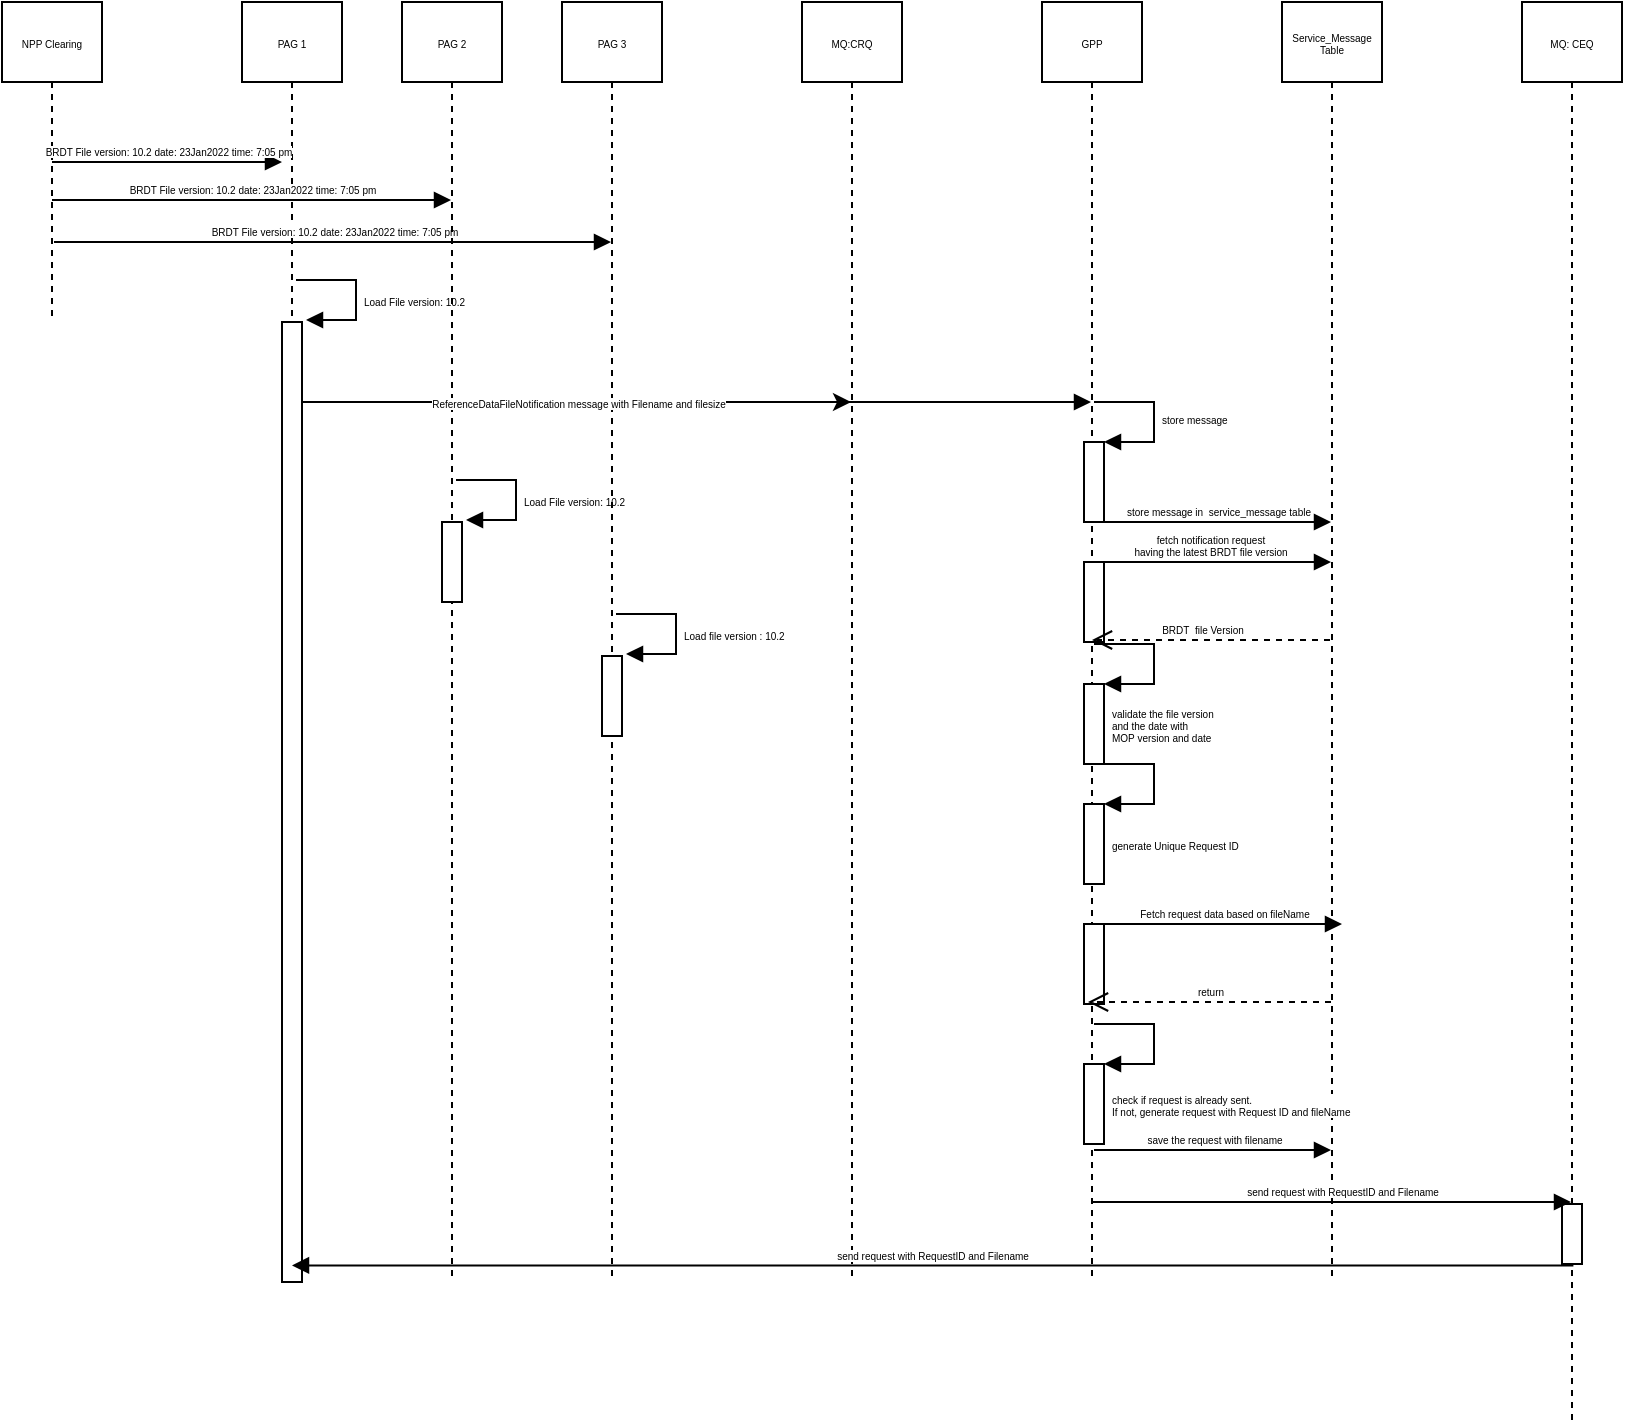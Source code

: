 <mxfile version="16.2.7" type="device"><diagram id="SuTPE-ei1b4PkDI_nWVp" name="Page-1"><mxGraphModel dx="300" dy="173" grid="1" gridSize="10" guides="1" tooltips="1" connect="1" arrows="1" fold="1" page="1" pageScale="1" pageWidth="1100" pageHeight="850" math="0" shadow="0"><root><mxCell id="0"/><mxCell id="1" parent="0"/><mxCell id="md5HjPPJRePlEc3-Q4r5-24" value="NPP Clearing" style="shape=umlLifeline;perimeter=lifelinePerimeter;whiteSpace=wrap;html=1;container=1;collapsible=0;recursiveResize=0;outlineConnect=0;fontSize=5;" vertex="1" parent="1"><mxGeometry x="40" y="40" width="50" height="160" as="geometry"/></mxCell><mxCell id="md5HjPPJRePlEc3-Q4r5-25" value="PAG 1" style="shape=umlLifeline;perimeter=lifelinePerimeter;whiteSpace=wrap;html=1;container=1;collapsible=0;recursiveResize=0;outlineConnect=0;fontSize=5;" vertex="1" parent="1"><mxGeometry x="160" y="40" width="50" height="640" as="geometry"/></mxCell><mxCell id="md5HjPPJRePlEc3-Q4r5-36" value="" style="html=1;points=[];perimeter=orthogonalPerimeter;fontSize=5;" vertex="1" parent="md5HjPPJRePlEc3-Q4r5-25"><mxGeometry x="20" y="160" width="10" height="480" as="geometry"/></mxCell><mxCell id="md5HjPPJRePlEc3-Q4r5-41" value="BRDT File version: 10.2 date: 23Jan2022 time: 7:05 pm" style="html=1;verticalAlign=bottom;endArrow=block;rounded=0;fontSize=5;" edge="1" parent="md5HjPPJRePlEc3-Q4r5-25" target="md5HjPPJRePlEc3-Q4r5-31"><mxGeometry width="80" relative="1" as="geometry"><mxPoint x="-94" y="120" as="sourcePoint"/><mxPoint x="105.5" y="120" as="targetPoint"/></mxGeometry></mxCell><mxCell id="md5HjPPJRePlEc3-Q4r5-39" value="Load File version: 10.2" style="edgeStyle=orthogonalEdgeStyle;html=1;align=left;spacingLeft=2;endArrow=block;rounded=0;entryX=1;entryY=0;fontSize=5;" edge="1" parent="md5HjPPJRePlEc3-Q4r5-25"><mxGeometry x="0.067" relative="1" as="geometry"><mxPoint x="27" y="139" as="sourcePoint"/><Array as="points"><mxPoint x="57" y="139"/></Array><mxPoint x="32" y="159" as="targetPoint"/><mxPoint as="offset"/></mxGeometry></mxCell><mxCell id="md5HjPPJRePlEc3-Q4r5-26" value="MQ:CRQ" style="shape=umlLifeline;perimeter=lifelinePerimeter;whiteSpace=wrap;html=1;container=1;collapsible=0;recursiveResize=0;outlineConnect=0;fontSize=5;" vertex="1" parent="1"><mxGeometry x="440" y="40" width="50" height="640" as="geometry"/></mxCell><mxCell id="md5HjPPJRePlEc3-Q4r5-27" value="GPP" style="shape=umlLifeline;perimeter=lifelinePerimeter;whiteSpace=wrap;html=1;container=1;collapsible=0;recursiveResize=0;outlineConnect=0;fontSize=5;" vertex="1" parent="1"><mxGeometry x="560" y="40" width="50" height="640" as="geometry"/></mxCell><mxCell id="md5HjPPJRePlEc3-Q4r5-48" value="" style="html=1;points=[];perimeter=orthogonalPerimeter;fontSize=5;" vertex="1" parent="md5HjPPJRePlEc3-Q4r5-27"><mxGeometry x="21" y="220" width="10" height="40" as="geometry"/></mxCell><mxCell id="md5HjPPJRePlEc3-Q4r5-49" value="store message&amp;nbsp;" style="edgeStyle=orthogonalEdgeStyle;html=1;align=left;spacingLeft=2;endArrow=block;rounded=0;entryX=1;entryY=0;fontSize=5;" edge="1" target="md5HjPPJRePlEc3-Q4r5-48" parent="md5HjPPJRePlEc3-Q4r5-27"><mxGeometry relative="1" as="geometry"><mxPoint x="26" y="200" as="sourcePoint"/><Array as="points"><mxPoint x="56" y="200"/></Array></mxGeometry></mxCell><mxCell id="md5HjPPJRePlEc3-Q4r5-54" value="" style="html=1;points=[];perimeter=orthogonalPerimeter;fontSize=5;" vertex="1" parent="md5HjPPJRePlEc3-Q4r5-27"><mxGeometry x="21" y="341" width="10" height="40" as="geometry"/></mxCell><mxCell id="md5HjPPJRePlEc3-Q4r5-55" value="validate the file version &lt;br&gt;and the date with &lt;br&gt;MOP version and date&amp;nbsp;" style="edgeStyle=orthogonalEdgeStyle;html=1;align=left;spacingLeft=2;endArrow=block;rounded=0;entryX=1;entryY=0;fontSize=5;" edge="1" target="md5HjPPJRePlEc3-Q4r5-54" parent="md5HjPPJRePlEc3-Q4r5-27"><mxGeometry x="1" y="20" relative="1" as="geometry"><mxPoint x="26" y="321" as="sourcePoint"/><Array as="points"><mxPoint x="56" y="321"/></Array><mxPoint as="offset"/></mxGeometry></mxCell><mxCell id="md5HjPPJRePlEc3-Q4r5-60" value="" style="html=1;points=[];perimeter=orthogonalPerimeter;fontSize=5;" vertex="1" parent="md5HjPPJRePlEc3-Q4r5-27"><mxGeometry x="21" y="280" width="10" height="40" as="geometry"/></mxCell><mxCell id="md5HjPPJRePlEc3-Q4r5-28" value="Service_Message Table" style="shape=umlLifeline;perimeter=lifelinePerimeter;whiteSpace=wrap;html=1;container=1;collapsible=0;recursiveResize=0;outlineConnect=0;fontSize=5;" vertex="1" parent="1"><mxGeometry x="680" y="40" width="50" height="640" as="geometry"/></mxCell><mxCell id="md5HjPPJRePlEc3-Q4r5-29" value="MQ: CEQ" style="shape=umlLifeline;perimeter=lifelinePerimeter;whiteSpace=wrap;html=1;container=1;collapsible=0;recursiveResize=0;outlineConnect=0;fontSize=5;" vertex="1" parent="1"><mxGeometry x="800" y="40" width="50" height="710" as="geometry"/></mxCell><mxCell id="md5HjPPJRePlEc3-Q4r5-80" value="" style="html=1;points=[];perimeter=orthogonalPerimeter;fontSize=5;" vertex="1" parent="md5HjPPJRePlEc3-Q4r5-29"><mxGeometry x="20" y="601" width="10" height="30" as="geometry"/></mxCell><mxCell id="md5HjPPJRePlEc3-Q4r5-30" value="PAG 2" style="shape=umlLifeline;perimeter=lifelinePerimeter;whiteSpace=wrap;html=1;container=1;collapsible=0;recursiveResize=0;outlineConnect=0;fontSize=5;" vertex="1" parent="1"><mxGeometry x="240" y="40" width="50" height="640" as="geometry"/></mxCell><mxCell id="md5HjPPJRePlEc3-Q4r5-42" value="" style="html=1;points=[];perimeter=orthogonalPerimeter;fontSize=5;" vertex="1" parent="md5HjPPJRePlEc3-Q4r5-30"><mxGeometry x="20" y="260" width="10" height="40" as="geometry"/></mxCell><mxCell id="md5HjPPJRePlEc3-Q4r5-43" value="Load File version: 10.2" style="edgeStyle=orthogonalEdgeStyle;html=1;align=left;spacingLeft=2;endArrow=block;rounded=0;entryX=1;entryY=0;fontSize=5;" edge="1" parent="md5HjPPJRePlEc3-Q4r5-30"><mxGeometry x="0.067" relative="1" as="geometry"><mxPoint x="27" y="239" as="sourcePoint"/><Array as="points"><mxPoint x="57" y="239"/></Array><mxPoint x="32" y="259" as="targetPoint"/><mxPoint as="offset"/></mxGeometry></mxCell><mxCell id="md5HjPPJRePlEc3-Q4r5-31" value="PAG 3" style="shape=umlLifeline;perimeter=lifelinePerimeter;whiteSpace=wrap;html=1;container=1;collapsible=0;recursiveResize=0;outlineConnect=0;fontSize=5;" vertex="1" parent="1"><mxGeometry x="320" y="40" width="50" height="640" as="geometry"/></mxCell><mxCell id="md5HjPPJRePlEc3-Q4r5-44" value="" style="html=1;points=[];perimeter=orthogonalPerimeter;fontSize=5;" vertex="1" parent="md5HjPPJRePlEc3-Q4r5-31"><mxGeometry x="20" y="327" width="10" height="40" as="geometry"/></mxCell><mxCell id="md5HjPPJRePlEc3-Q4r5-45" value="Load file version : 10.2" style="edgeStyle=orthogonalEdgeStyle;html=1;align=left;spacingLeft=2;endArrow=block;rounded=0;entryX=1;entryY=0;fontSize=5;" edge="1" parent="md5HjPPJRePlEc3-Q4r5-31"><mxGeometry x="0.067" relative="1" as="geometry"><mxPoint x="27" y="306" as="sourcePoint"/><Array as="points"><mxPoint x="57" y="306"/></Array><mxPoint x="32" y="326" as="targetPoint"/><mxPoint as="offset"/></mxGeometry></mxCell><mxCell id="md5HjPPJRePlEc3-Q4r5-34" value="BRDT File version: 10.2 date: 23Jan2022 time: 7:05 pm" style="html=1;verticalAlign=bottom;endArrow=block;rounded=0;fontSize=5;" edge="1" parent="1" source="md5HjPPJRePlEc3-Q4r5-24"><mxGeometry width="80" relative="1" as="geometry"><mxPoint x="70" y="120" as="sourcePoint"/><mxPoint x="180" y="120" as="targetPoint"/></mxGeometry></mxCell><mxCell id="md5HjPPJRePlEc3-Q4r5-40" value="BRDT File version: 10.2 date: 23Jan2022 time: 7:05 pm" style="html=1;verticalAlign=bottom;endArrow=block;rounded=0;fontSize=5;" edge="1" parent="1"><mxGeometry width="80" relative="1" as="geometry"><mxPoint x="65" y="139" as="sourcePoint"/><mxPoint x="264.5" y="139" as="targetPoint"/></mxGeometry></mxCell><mxCell id="md5HjPPJRePlEc3-Q4r5-46" value="Re" style="endArrow=classic;html=1;rounded=0;fontSize=5;" edge="1" parent="1" target="md5HjPPJRePlEc3-Q4r5-26"><mxGeometry relative="1" as="geometry"><mxPoint x="190" y="240" as="sourcePoint"/><mxPoint x="430" y="240" as="targetPoint"/></mxGeometry></mxCell><mxCell id="md5HjPPJRePlEc3-Q4r5-47" value="ReferenceDataFileNotification message with Filename and filesize" style="edgeLabel;resizable=0;html=1;align=center;verticalAlign=middle;fontSize=5;" connectable="0" vertex="1" parent="md5HjPPJRePlEc3-Q4r5-46"><mxGeometry relative="1" as="geometry"/></mxCell><mxCell id="md5HjPPJRePlEc3-Q4r5-51" value="" style="html=1;verticalAlign=bottom;endArrow=block;rounded=0;fontSize=5;" edge="1" parent="1" target="md5HjPPJRePlEc3-Q4r5-27"><mxGeometry width="80" relative="1" as="geometry"><mxPoint x="460" y="240" as="sourcePoint"/><mxPoint x="540" y="240" as="targetPoint"/></mxGeometry></mxCell><mxCell id="md5HjPPJRePlEc3-Q4r5-52" value="store message in&amp;nbsp; service_message table" style="html=1;verticalAlign=bottom;endArrow=block;rounded=0;fontSize=5;" edge="1" parent="1" target="md5HjPPJRePlEc3-Q4r5-28"><mxGeometry width="80" relative="1" as="geometry"><mxPoint x="590" y="300" as="sourcePoint"/><mxPoint x="670" y="300" as="targetPoint"/></mxGeometry></mxCell><mxCell id="md5HjPPJRePlEc3-Q4r5-58" value="" style="html=1;points=[];perimeter=orthogonalPerimeter;fontSize=5;" vertex="1" parent="1"><mxGeometry x="581" y="441" width="10" height="40" as="geometry"/></mxCell><mxCell id="md5HjPPJRePlEc3-Q4r5-59" value="generate Unique Request ID" style="edgeStyle=orthogonalEdgeStyle;html=1;align=left;spacingLeft=2;endArrow=block;rounded=0;entryX=1;entryY=0;fontSize=5;" edge="1" parent="1" target="md5HjPPJRePlEc3-Q4r5-58"><mxGeometry x="1" y="20" relative="1" as="geometry"><mxPoint x="586" y="421" as="sourcePoint"/><Array as="points"><mxPoint x="616" y="421"/></Array><mxPoint as="offset"/></mxGeometry></mxCell><mxCell id="md5HjPPJRePlEc3-Q4r5-62" value="fetch notification request &lt;br&gt;having the latest BRDT file version" style="html=1;verticalAlign=bottom;endArrow=block;rounded=0;fontSize=5;" edge="1" parent="1"><mxGeometry width="80" relative="1" as="geometry"><mxPoint x="583" y="320" as="sourcePoint"/><mxPoint x="704.5" y="320" as="targetPoint"/></mxGeometry></mxCell><mxCell id="md5HjPPJRePlEc3-Q4r5-67" value="BRDT&amp;nbsp; file Version" style="html=1;verticalAlign=bottom;endArrow=open;dashed=1;endSize=8;rounded=0;fontSize=5;" edge="1" parent="1" target="md5HjPPJRePlEc3-Q4r5-27"><mxGeometry x="0.076" relative="1" as="geometry"><mxPoint x="704" y="359" as="sourcePoint"/><mxPoint x="624" y="359" as="targetPoint"/><mxPoint as="offset"/></mxGeometry></mxCell><mxCell id="md5HjPPJRePlEc3-Q4r5-68" value="" style="html=1;points=[];perimeter=orthogonalPerimeter;fontSize=5;" vertex="1" parent="1"><mxGeometry x="581" y="501" width="10" height="40" as="geometry"/></mxCell><mxCell id="md5HjPPJRePlEc3-Q4r5-70" value="Fetch request data based on fileName" style="html=1;verticalAlign=bottom;endArrow=block;rounded=0;fontSize=5;" edge="1" parent="1"><mxGeometry width="80" relative="1" as="geometry"><mxPoint x="591" y="501" as="sourcePoint"/><mxPoint x="710" y="501" as="targetPoint"/></mxGeometry></mxCell><mxCell id="md5HjPPJRePlEc3-Q4r5-71" value="return" style="html=1;verticalAlign=bottom;endArrow=open;dashed=1;endSize=8;rounded=0;fontSize=5;" edge="1" parent="1" source="md5HjPPJRePlEc3-Q4r5-28"><mxGeometry relative="1" as="geometry"><mxPoint x="663" y="540" as="sourcePoint"/><mxPoint x="583" y="540" as="targetPoint"/></mxGeometry></mxCell><mxCell id="md5HjPPJRePlEc3-Q4r5-72" value="" style="html=1;points=[];perimeter=orthogonalPerimeter;fontSize=5;" vertex="1" parent="1"><mxGeometry x="581" y="571" width="10" height="40" as="geometry"/></mxCell><mxCell id="md5HjPPJRePlEc3-Q4r5-73" value="check if request is already sent.&amp;nbsp;&lt;br&gt;If not, generate request with Request ID and fileName" style="edgeStyle=orthogonalEdgeStyle;html=1;align=left;spacingLeft=2;endArrow=block;rounded=0;entryX=1;entryY=0;fontSize=5;" edge="1" parent="1" target="md5HjPPJRePlEc3-Q4r5-72"><mxGeometry x="1" y="20" relative="1" as="geometry"><mxPoint x="586" y="551" as="sourcePoint"/><Array as="points"><mxPoint x="616" y="551"/></Array><mxPoint as="offset"/></mxGeometry></mxCell><mxCell id="md5HjPPJRePlEc3-Q4r5-74" value="save the request with filename" style="html=1;verticalAlign=bottom;endArrow=block;rounded=0;fontSize=5;" edge="1" parent="1" target="md5HjPPJRePlEc3-Q4r5-28"><mxGeometry width="80" relative="1" as="geometry"><mxPoint x="586" y="614" as="sourcePoint"/><mxPoint x="699.5" y="614" as="targetPoint"/></mxGeometry></mxCell><mxCell id="md5HjPPJRePlEc3-Q4r5-75" value="send request with RequestID and Filename" style="html=1;verticalAlign=bottom;endArrow=block;rounded=0;fontSize=5;exitX=0.514;exitY=0.948;exitDx=0;exitDy=0;exitPerimeter=0;" edge="1" parent="1" target="md5HjPPJRePlEc3-Q4r5-25"><mxGeometry width="80" relative="1" as="geometry"><mxPoint x="825.7" y="671.72" as="sourcePoint"/><mxPoint x="464.5" y="671.72" as="targetPoint"/></mxGeometry></mxCell><mxCell id="md5HjPPJRePlEc3-Q4r5-76" value="send request with RequestID and Filename" style="html=1;verticalAlign=bottom;endArrow=block;rounded=0;fontSize=5;" edge="1" parent="1" target="md5HjPPJRePlEc3-Q4r5-29"><mxGeometry x="0.044" width="80" relative="1" as="geometry"><mxPoint x="585" y="640" as="sourcePoint"/><mxPoint x="809.5" y="640" as="targetPoint"/><mxPoint as="offset"/></mxGeometry></mxCell></root></mxGraphModel></diagram></mxfile>